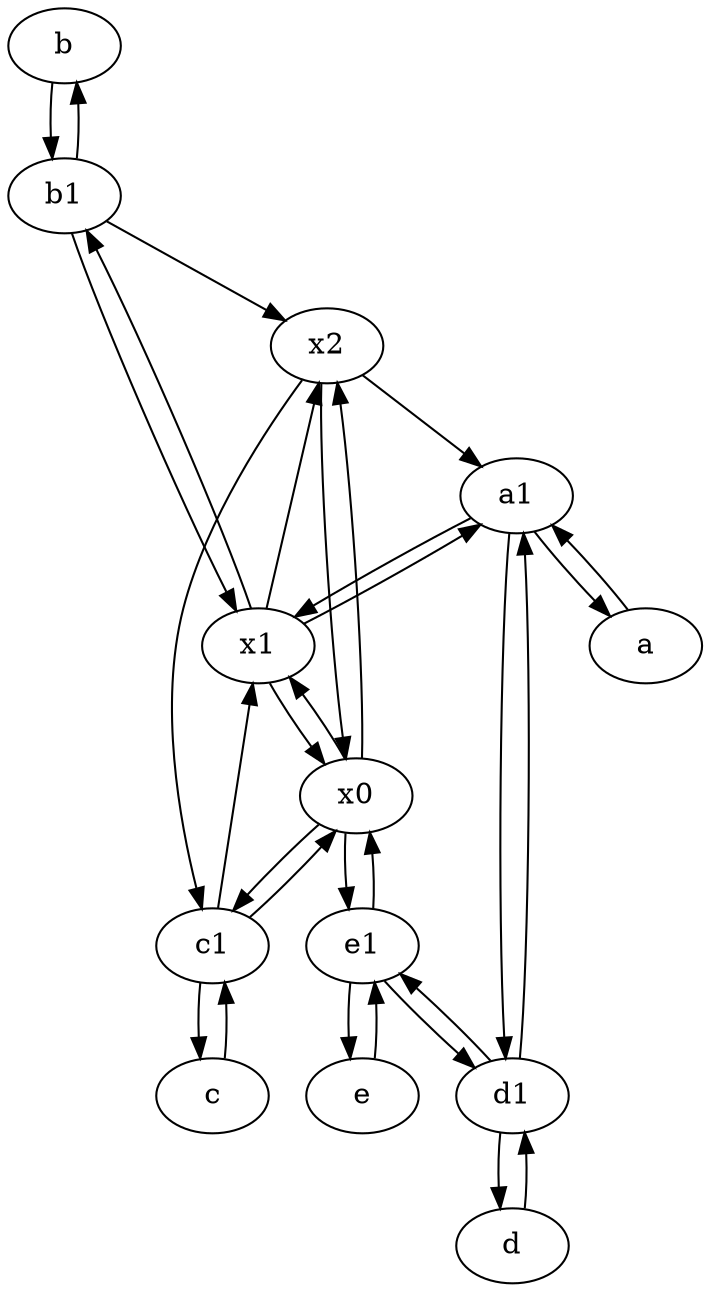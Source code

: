 digraph  {
	b [pos="50,20!"];
	e [pos="30,50!"];
	x1;
	x2;
	d1 [pos="25,30!"];
	e1 [pos="25,45!"];
	b1 [pos="45,20!"];
	a1 [pos="40,15!"];
	c1 [pos="30,15!"];
	a [pos="40,10!"];
	c [pos="20,10!"];
	d [pos="20,30!"];
	x0;
	d1 -> a1;
	x0 -> c1;
	b1 -> x1;
	a1 -> x1;
	c1 -> x1;
	a1 -> a;
	x1 -> x2;
	c -> c1;
	b1 -> b;
	x1 -> a1;
	b -> b1;
	d1 -> d;
	d1 -> e1;
	d -> d1;
	e1 -> e;
	e1 -> x0;
	x1 -> x0;
	e -> e1;
	x0 -> e1;
	a -> a1;
	x2 -> x0;
	x1 -> b1;
	x0 -> x1;
	x2 -> c1;
	x2 -> a1;
	c1 -> c;
	x0 -> x2;
	a1 -> d1;
	c1 -> x0;
	b1 -> x2;
	e1 -> d1;

	}
